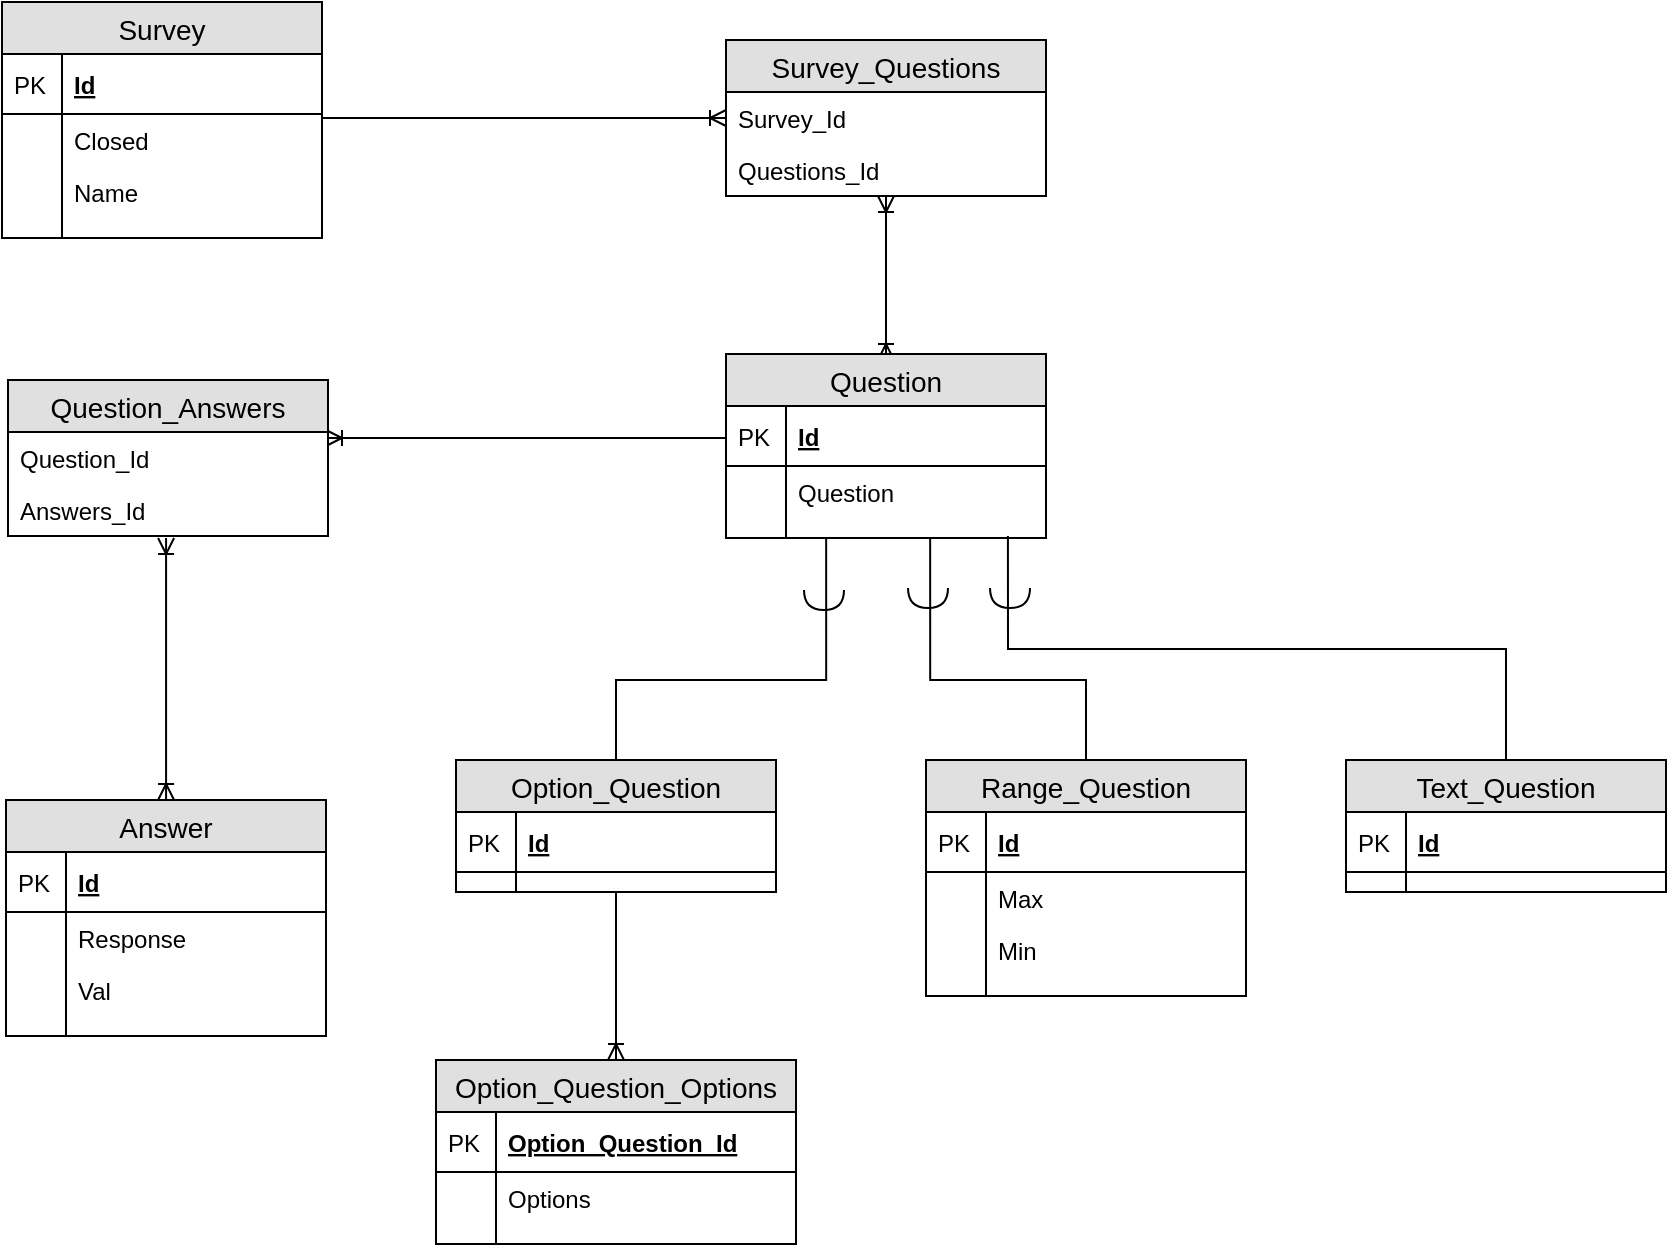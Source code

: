 <mxfile version="12.8.8" type="google"><diagram id="qvH1EDD9DoskL5Of62Fv" name="Page-1"><mxGraphModel dx="1422" dy="802" grid="1" gridSize="10" guides="1" tooltips="1" connect="1" arrows="1" fold="1" page="1" pageScale="1" pageWidth="850" pageHeight="1100" math="0" shadow="0"><root><mxCell id="0"/><mxCell id="1" parent="0"/><mxCell id="ARDJVBEeeJepD0MVhS7m-39" style="edgeStyle=orthogonalEdgeStyle;rounded=0;orthogonalLoop=1;jettySize=auto;html=1;entryX=0.5;entryY=0;entryDx=0;entryDy=0;endArrow=ERoneToMany;endFill=0;startArrow=ERoneToMany;startFill=0;" edge="1" parent="1" source="ARDJVBEeeJepD0MVhS7m-29"><mxGeometry relative="1" as="geometry"><mxPoint x="560" y="250" as="targetPoint"/></mxGeometry></mxCell><mxCell id="ARDJVBEeeJepD0MVhS7m-29" value="Survey_Questions" style="swimlane;fontStyle=0;childLayout=stackLayout;horizontal=1;startSize=26;fillColor=#e0e0e0;horizontalStack=0;resizeParent=1;resizeParentMax=0;resizeLast=0;collapsible=1;marginBottom=0;swimlaneFillColor=#ffffff;align=center;fontSize=14;" vertex="1" parent="1"><mxGeometry x="480" y="90" width="160" height="78" as="geometry"/></mxCell><mxCell id="ARDJVBEeeJepD0MVhS7m-30" value="Survey_Id" style="text;strokeColor=none;fillColor=none;spacingLeft=4;spacingRight=4;overflow=hidden;rotatable=0;points=[[0,0.5],[1,0.5]];portConstraint=eastwest;fontSize=12;" vertex="1" parent="ARDJVBEeeJepD0MVhS7m-29"><mxGeometry y="26" width="160" height="26" as="geometry"/></mxCell><mxCell id="ARDJVBEeeJepD0MVhS7m-31" value="Questions_Id" style="text;strokeColor=none;fillColor=none;spacingLeft=4;spacingRight=4;overflow=hidden;rotatable=0;points=[[0,0.5],[1,0.5]];portConstraint=eastwest;fontSize=12;" vertex="1" parent="ARDJVBEeeJepD0MVhS7m-29"><mxGeometry y="52" width="160" height="26" as="geometry"/></mxCell><mxCell id="ARDJVBEeeJepD0MVhS7m-40" style="edgeStyle=orthogonalEdgeStyle;rounded=0;orthogonalLoop=1;jettySize=auto;html=1;endArrow=ERoneToMany;endFill=0;" edge="1" parent="1"><mxGeometry relative="1" as="geometry"><mxPoint x="480" y="289" as="sourcePoint"/><mxPoint x="280" y="289" as="targetPoint"/></mxGeometry></mxCell><mxCell id="ARDJVBEeeJepD0MVhS7m-42" style="edgeStyle=orthogonalEdgeStyle;rounded=0;orthogonalLoop=1;jettySize=auto;html=1;entryX=0.313;entryY=1.077;entryDx=0;entryDy=0;entryPerimeter=0;endArrow=none;endFill=0;" edge="1" parent="1"><mxGeometry relative="1" as="geometry"><mxPoint x="425" y="450" as="sourcePoint"/><mxPoint x="530.08" y="330.002" as="targetPoint"/><Array as="points"><mxPoint x="425" y="410"/><mxPoint x="530" y="410"/></Array></mxGeometry></mxCell><mxCell id="ARDJVBEeeJepD0MVhS7m-44" style="edgeStyle=orthogonalEdgeStyle;rounded=0;orthogonalLoop=1;jettySize=auto;html=1;entryX=0.638;entryY=1.038;entryDx=0;entryDy=0;entryPerimeter=0;endArrow=none;endFill=0;" edge="1" parent="1"><mxGeometry relative="1" as="geometry"><mxPoint x="660" y="450" as="sourcePoint"/><mxPoint x="582.08" y="328.988" as="targetPoint"/><Array as="points"><mxPoint x="660" y="410"/><mxPoint x="582" y="410"/></Array></mxGeometry></mxCell><mxCell id="ARDJVBEeeJepD0MVhS7m-129" style="edgeStyle=orthogonalEdgeStyle;rounded=0;orthogonalLoop=1;jettySize=auto;html=1;entryX=0.5;entryY=0.9;entryDx=0;entryDy=0;entryPerimeter=0;startArrow=ERoneToMany;startFill=0;endArrow=none;endFill=0;" edge="1" parent="1" source="ARDJVBEeeJepD0MVhS7m-118" target="ARDJVBEeeJepD0MVhS7m-116"><mxGeometry relative="1" as="geometry"/></mxCell><mxCell id="ARDJVBEeeJepD0MVhS7m-118" value="Option_Question_Options" style="swimlane;fontStyle=0;childLayout=stackLayout;horizontal=1;startSize=26;fillColor=#e0e0e0;horizontalStack=0;resizeParent=1;resizeParentMax=0;resizeLast=0;collapsible=1;marginBottom=0;swimlaneFillColor=#ffffff;align=center;fontSize=14;" vertex="1" parent="1"><mxGeometry x="335" y="600" width="180" height="92" as="geometry"/></mxCell><mxCell id="ARDJVBEeeJepD0MVhS7m-119" value="Option_Question_Id" style="shape=partialRectangle;top=0;left=0;right=0;bottom=1;align=left;verticalAlign=middle;fillColor=none;spacingLeft=34;spacingRight=4;overflow=hidden;rotatable=0;points=[[0,0.5],[1,0.5]];portConstraint=eastwest;dropTarget=0;fontStyle=5;fontSize=12;" vertex="1" parent="ARDJVBEeeJepD0MVhS7m-118"><mxGeometry y="26" width="180" height="30" as="geometry"/></mxCell><mxCell id="ARDJVBEeeJepD0MVhS7m-120" value="PK" style="shape=partialRectangle;top=0;left=0;bottom=0;fillColor=none;align=left;verticalAlign=middle;spacingLeft=4;spacingRight=4;overflow=hidden;rotatable=0;points=[];portConstraint=eastwest;part=1;fontSize=12;" vertex="1" connectable="0" parent="ARDJVBEeeJepD0MVhS7m-119"><mxGeometry width="30" height="30" as="geometry"/></mxCell><mxCell id="ARDJVBEeeJepD0MVhS7m-123" value="Options" style="shape=partialRectangle;top=0;left=0;right=0;bottom=0;align=left;verticalAlign=top;fillColor=none;spacingLeft=34;spacingRight=4;overflow=hidden;rotatable=0;points=[[0,0.5],[1,0.5]];portConstraint=eastwest;dropTarget=0;fontSize=12;" vertex="1" parent="ARDJVBEeeJepD0MVhS7m-118"><mxGeometry y="56" width="180" height="26" as="geometry"/></mxCell><mxCell id="ARDJVBEeeJepD0MVhS7m-124" value="" style="shape=partialRectangle;top=0;left=0;bottom=0;fillColor=none;align=left;verticalAlign=top;spacingLeft=4;spacingRight=4;overflow=hidden;rotatable=0;points=[];portConstraint=eastwest;part=1;fontSize=12;" vertex="1" connectable="0" parent="ARDJVBEeeJepD0MVhS7m-123"><mxGeometry width="30" height="26" as="geometry"/></mxCell><mxCell id="ARDJVBEeeJepD0MVhS7m-127" value="" style="shape=partialRectangle;top=0;left=0;right=0;bottom=0;align=left;verticalAlign=top;fillColor=none;spacingLeft=34;spacingRight=4;overflow=hidden;rotatable=0;points=[[0,0.5],[1,0.5]];portConstraint=eastwest;dropTarget=0;fontSize=12;" vertex="1" parent="ARDJVBEeeJepD0MVhS7m-118"><mxGeometry y="82" width="180" height="10" as="geometry"/></mxCell><mxCell id="ARDJVBEeeJepD0MVhS7m-128" value="" style="shape=partialRectangle;top=0;left=0;bottom=0;fillColor=none;align=left;verticalAlign=top;spacingLeft=4;spacingRight=4;overflow=hidden;rotatable=0;points=[];portConstraint=eastwest;part=1;fontSize=12;" vertex="1" connectable="0" parent="ARDJVBEeeJepD0MVhS7m-127"><mxGeometry width="30" height="10" as="geometry"/></mxCell><mxCell id="ARDJVBEeeJepD0MVhS7m-107" value="Option_Question" style="swimlane;fontStyle=0;childLayout=stackLayout;horizontal=1;startSize=26;fillColor=#e0e0e0;horizontalStack=0;resizeParent=1;resizeParentMax=0;resizeLast=0;collapsible=1;marginBottom=0;swimlaneFillColor=#ffffff;align=center;fontSize=14;" vertex="1" parent="1"><mxGeometry x="345" y="450" width="160" height="66" as="geometry"/></mxCell><mxCell id="ARDJVBEeeJepD0MVhS7m-108" value="Id" style="shape=partialRectangle;top=0;left=0;right=0;bottom=1;align=left;verticalAlign=middle;fillColor=none;spacingLeft=34;spacingRight=4;overflow=hidden;rotatable=0;points=[[0,0.5],[1,0.5]];portConstraint=eastwest;dropTarget=0;fontStyle=5;fontSize=12;" vertex="1" parent="ARDJVBEeeJepD0MVhS7m-107"><mxGeometry y="26" width="160" height="30" as="geometry"/></mxCell><mxCell id="ARDJVBEeeJepD0MVhS7m-109" value="PK" style="shape=partialRectangle;top=0;left=0;bottom=0;fillColor=none;align=left;verticalAlign=middle;spacingLeft=4;spacingRight=4;overflow=hidden;rotatable=0;points=[];portConstraint=eastwest;part=1;fontSize=12;" vertex="1" connectable="0" parent="ARDJVBEeeJepD0MVhS7m-108"><mxGeometry width="30" height="30" as="geometry"/></mxCell><mxCell id="ARDJVBEeeJepD0MVhS7m-116" value="" style="shape=partialRectangle;top=0;left=0;right=0;bottom=0;align=left;verticalAlign=top;fillColor=none;spacingLeft=34;spacingRight=4;overflow=hidden;rotatable=0;points=[[0,0.5],[1,0.5]];portConstraint=eastwest;dropTarget=0;fontSize=12;" vertex="1" parent="ARDJVBEeeJepD0MVhS7m-107"><mxGeometry y="56" width="160" height="10" as="geometry"/></mxCell><mxCell id="ARDJVBEeeJepD0MVhS7m-117" value="" style="shape=partialRectangle;top=0;left=0;bottom=0;fillColor=none;align=left;verticalAlign=top;spacingLeft=4;spacingRight=4;overflow=hidden;rotatable=0;points=[];portConstraint=eastwest;part=1;fontSize=12;" vertex="1" connectable="0" parent="ARDJVBEeeJepD0MVhS7m-116"><mxGeometry width="30" height="10" as="geometry"/></mxCell><mxCell id="ARDJVBEeeJepD0MVhS7m-140" style="edgeStyle=orthogonalEdgeStyle;rounded=0;orthogonalLoop=1;jettySize=auto;html=1;startArrow=ERoneToMany;startFill=0;endArrow=ERoneToMany;endFill=0;entryX=0.494;entryY=1.038;entryDx=0;entryDy=0;entryPerimeter=0;" edge="1" parent="1" source="ARDJVBEeeJepD0MVhS7m-96" target="ARDJVBEeeJepD0MVhS7m-19"><mxGeometry relative="1" as="geometry"><mxPoint x="200" y="352" as="targetPoint"/></mxGeometry></mxCell><mxCell id="ARDJVBEeeJepD0MVhS7m-96" value="Answer" style="swimlane;fontStyle=0;childLayout=stackLayout;horizontal=1;startSize=26;fillColor=#e0e0e0;horizontalStack=0;resizeParent=1;resizeParentMax=0;resizeLast=0;collapsible=1;marginBottom=0;swimlaneFillColor=#ffffff;align=center;fontSize=14;" vertex="1" parent="1"><mxGeometry x="120" y="470" width="160" height="118" as="geometry"/></mxCell><mxCell id="ARDJVBEeeJepD0MVhS7m-97" value="Id" style="shape=partialRectangle;top=0;left=0;right=0;bottom=1;align=left;verticalAlign=middle;fillColor=none;spacingLeft=34;spacingRight=4;overflow=hidden;rotatable=0;points=[[0,0.5],[1,0.5]];portConstraint=eastwest;dropTarget=0;fontStyle=5;fontSize=12;" vertex="1" parent="ARDJVBEeeJepD0MVhS7m-96"><mxGeometry y="26" width="160" height="30" as="geometry"/></mxCell><mxCell id="ARDJVBEeeJepD0MVhS7m-98" value="PK" style="shape=partialRectangle;top=0;left=0;bottom=0;fillColor=none;align=left;verticalAlign=middle;spacingLeft=4;spacingRight=4;overflow=hidden;rotatable=0;points=[];portConstraint=eastwest;part=1;fontSize=12;" vertex="1" connectable="0" parent="ARDJVBEeeJepD0MVhS7m-97"><mxGeometry width="30" height="30" as="geometry"/></mxCell><mxCell id="ARDJVBEeeJepD0MVhS7m-99" value="Response" style="shape=partialRectangle;top=0;left=0;right=0;bottom=0;align=left;verticalAlign=top;fillColor=none;spacingLeft=34;spacingRight=4;overflow=hidden;rotatable=0;points=[[0,0.5],[1,0.5]];portConstraint=eastwest;dropTarget=0;fontSize=12;" vertex="1" parent="ARDJVBEeeJepD0MVhS7m-96"><mxGeometry y="56" width="160" height="26" as="geometry"/></mxCell><mxCell id="ARDJVBEeeJepD0MVhS7m-100" value="" style="shape=partialRectangle;top=0;left=0;bottom=0;fillColor=none;align=left;verticalAlign=top;spacingLeft=4;spacingRight=4;overflow=hidden;rotatable=0;points=[];portConstraint=eastwest;part=1;fontSize=12;" vertex="1" connectable="0" parent="ARDJVBEeeJepD0MVhS7m-99"><mxGeometry width="30" height="26" as="geometry"/></mxCell><mxCell id="ARDJVBEeeJepD0MVhS7m-101" value="Val" style="shape=partialRectangle;top=0;left=0;right=0;bottom=0;align=left;verticalAlign=top;fillColor=none;spacingLeft=34;spacingRight=4;overflow=hidden;rotatable=0;points=[[0,0.5],[1,0.5]];portConstraint=eastwest;dropTarget=0;fontSize=12;" vertex="1" parent="ARDJVBEeeJepD0MVhS7m-96"><mxGeometry y="82" width="160" height="26" as="geometry"/></mxCell><mxCell id="ARDJVBEeeJepD0MVhS7m-102" value="" style="shape=partialRectangle;top=0;left=0;bottom=0;fillColor=none;align=left;verticalAlign=top;spacingLeft=4;spacingRight=4;overflow=hidden;rotatable=0;points=[];portConstraint=eastwest;part=1;fontSize=12;" vertex="1" connectable="0" parent="ARDJVBEeeJepD0MVhS7m-101"><mxGeometry width="30" height="26" as="geometry"/></mxCell><mxCell id="ARDJVBEeeJepD0MVhS7m-105" value="" style="shape=partialRectangle;top=0;left=0;right=0;bottom=0;align=left;verticalAlign=top;fillColor=none;spacingLeft=34;spacingRight=4;overflow=hidden;rotatable=0;points=[[0,0.5],[1,0.5]];portConstraint=eastwest;dropTarget=0;fontSize=12;" vertex="1" parent="ARDJVBEeeJepD0MVhS7m-96"><mxGeometry y="108" width="160" height="10" as="geometry"/></mxCell><mxCell id="ARDJVBEeeJepD0MVhS7m-106" value="" style="shape=partialRectangle;top=0;left=0;bottom=0;fillColor=none;align=left;verticalAlign=top;spacingLeft=4;spacingRight=4;overflow=hidden;rotatable=0;points=[];portConstraint=eastwest;part=1;fontSize=12;" vertex="1" connectable="0" parent="ARDJVBEeeJepD0MVhS7m-105"><mxGeometry width="30" height="10" as="geometry"/></mxCell><mxCell id="ARDJVBEeeJepD0MVhS7m-142" style="edgeStyle=orthogonalEdgeStyle;rounded=0;orthogonalLoop=1;jettySize=auto;html=1;entryX=0.981;entryY=0.077;entryDx=0;entryDy=0;entryPerimeter=0;startArrow=ERoneToMany;startFill=0;endArrow=none;endFill=0;" edge="1" parent="1" source="ARDJVBEeeJepD0MVhS7m-30" target="ARDJVBEeeJepD0MVhS7m-59"><mxGeometry relative="1" as="geometry"/></mxCell><mxCell id="ARDJVBEeeJepD0MVhS7m-85" value="Question" style="swimlane;fontStyle=0;childLayout=stackLayout;horizontal=1;startSize=26;fillColor=#e0e0e0;horizontalStack=0;resizeParent=1;resizeParentMax=0;resizeLast=0;collapsible=1;marginBottom=0;swimlaneFillColor=#ffffff;align=center;fontSize=14;" vertex="1" parent="1"><mxGeometry x="480" y="247" width="160" height="92" as="geometry"/></mxCell><mxCell id="ARDJVBEeeJepD0MVhS7m-86" value="Id" style="shape=partialRectangle;top=0;left=0;right=0;bottom=1;align=left;verticalAlign=middle;fillColor=none;spacingLeft=34;spacingRight=4;overflow=hidden;rotatable=0;points=[[0,0.5],[1,0.5]];portConstraint=eastwest;dropTarget=0;fontStyle=5;fontSize=12;" vertex="1" parent="ARDJVBEeeJepD0MVhS7m-85"><mxGeometry y="26" width="160" height="30" as="geometry"/></mxCell><mxCell id="ARDJVBEeeJepD0MVhS7m-87" value="PK" style="shape=partialRectangle;top=0;left=0;bottom=0;fillColor=none;align=left;verticalAlign=middle;spacingLeft=4;spacingRight=4;overflow=hidden;rotatable=0;points=[];portConstraint=eastwest;part=1;fontSize=12;" vertex="1" connectable="0" parent="ARDJVBEeeJepD0MVhS7m-86"><mxGeometry width="30" height="30" as="geometry"/></mxCell><mxCell id="ARDJVBEeeJepD0MVhS7m-88" value="Question" style="shape=partialRectangle;top=0;left=0;right=0;bottom=0;align=left;verticalAlign=top;fillColor=none;spacingLeft=34;spacingRight=4;overflow=hidden;rotatable=0;points=[[0,0.5],[1,0.5]];portConstraint=eastwest;dropTarget=0;fontSize=12;" vertex="1" parent="ARDJVBEeeJepD0MVhS7m-85"><mxGeometry y="56" width="160" height="26" as="geometry"/></mxCell><mxCell id="ARDJVBEeeJepD0MVhS7m-89" value="" style="shape=partialRectangle;top=0;left=0;bottom=0;fillColor=none;align=left;verticalAlign=top;spacingLeft=4;spacingRight=4;overflow=hidden;rotatable=0;points=[];portConstraint=eastwest;part=1;fontSize=12;" vertex="1" connectable="0" parent="ARDJVBEeeJepD0MVhS7m-88"><mxGeometry width="30" height="26" as="geometry"/></mxCell><mxCell id="ARDJVBEeeJepD0MVhS7m-94" value="" style="shape=partialRectangle;top=0;left=0;right=0;bottom=0;align=left;verticalAlign=top;fillColor=none;spacingLeft=34;spacingRight=4;overflow=hidden;rotatable=0;points=[[0,0.5],[1,0.5]];portConstraint=eastwest;dropTarget=0;fontSize=12;" vertex="1" parent="ARDJVBEeeJepD0MVhS7m-85"><mxGeometry y="82" width="160" height="10" as="geometry"/></mxCell><mxCell id="ARDJVBEeeJepD0MVhS7m-95" value="" style="shape=partialRectangle;top=0;left=0;bottom=0;fillColor=none;align=left;verticalAlign=top;spacingLeft=4;spacingRight=4;overflow=hidden;rotatable=0;points=[];portConstraint=eastwest;part=1;fontSize=12;" vertex="1" connectable="0" parent="ARDJVBEeeJepD0MVhS7m-94"><mxGeometry width="30" height="10" as="geometry"/></mxCell><mxCell id="ARDJVBEeeJepD0MVhS7m-143" value="Range_Question" style="swimlane;fontStyle=0;childLayout=stackLayout;horizontal=1;startSize=26;fillColor=#e0e0e0;horizontalStack=0;resizeParent=1;resizeParentMax=0;resizeLast=0;collapsible=1;marginBottom=0;swimlaneFillColor=#ffffff;align=center;fontSize=14;" vertex="1" parent="1"><mxGeometry x="580" y="450" width="160" height="118" as="geometry"/></mxCell><mxCell id="ARDJVBEeeJepD0MVhS7m-144" value="Id" style="shape=partialRectangle;top=0;left=0;right=0;bottom=1;align=left;verticalAlign=middle;fillColor=none;spacingLeft=34;spacingRight=4;overflow=hidden;rotatable=0;points=[[0,0.5],[1,0.5]];portConstraint=eastwest;dropTarget=0;fontStyle=5;fontSize=12;" vertex="1" parent="ARDJVBEeeJepD0MVhS7m-143"><mxGeometry y="26" width="160" height="30" as="geometry"/></mxCell><mxCell id="ARDJVBEeeJepD0MVhS7m-145" value="PK" style="shape=partialRectangle;top=0;left=0;bottom=0;fillColor=none;align=left;verticalAlign=middle;spacingLeft=4;spacingRight=4;overflow=hidden;rotatable=0;points=[];portConstraint=eastwest;part=1;fontSize=12;" vertex="1" connectable="0" parent="ARDJVBEeeJepD0MVhS7m-144"><mxGeometry width="30" height="30" as="geometry"/></mxCell><mxCell id="ARDJVBEeeJepD0MVhS7m-146" value="Max" style="shape=partialRectangle;top=0;left=0;right=0;bottom=0;align=left;verticalAlign=top;fillColor=none;spacingLeft=34;spacingRight=4;overflow=hidden;rotatable=0;points=[[0,0.5],[1,0.5]];portConstraint=eastwest;dropTarget=0;fontSize=12;" vertex="1" parent="ARDJVBEeeJepD0MVhS7m-143"><mxGeometry y="56" width="160" height="26" as="geometry"/></mxCell><mxCell id="ARDJVBEeeJepD0MVhS7m-147" value="" style="shape=partialRectangle;top=0;left=0;bottom=0;fillColor=none;align=left;verticalAlign=top;spacingLeft=4;spacingRight=4;overflow=hidden;rotatable=0;points=[];portConstraint=eastwest;part=1;fontSize=12;" vertex="1" connectable="0" parent="ARDJVBEeeJepD0MVhS7m-146"><mxGeometry width="30" height="26" as="geometry"/></mxCell><mxCell id="ARDJVBEeeJepD0MVhS7m-148" value="Min" style="shape=partialRectangle;top=0;left=0;right=0;bottom=0;align=left;verticalAlign=top;fillColor=none;spacingLeft=34;spacingRight=4;overflow=hidden;rotatable=0;points=[[0,0.5],[1,0.5]];portConstraint=eastwest;dropTarget=0;fontSize=12;" vertex="1" parent="ARDJVBEeeJepD0MVhS7m-143"><mxGeometry y="82" width="160" height="26" as="geometry"/></mxCell><mxCell id="ARDJVBEeeJepD0MVhS7m-149" value="" style="shape=partialRectangle;top=0;left=0;bottom=0;fillColor=none;align=left;verticalAlign=top;spacingLeft=4;spacingRight=4;overflow=hidden;rotatable=0;points=[];portConstraint=eastwest;part=1;fontSize=12;" vertex="1" connectable="0" parent="ARDJVBEeeJepD0MVhS7m-148"><mxGeometry width="30" height="26" as="geometry"/></mxCell><mxCell id="ARDJVBEeeJepD0MVhS7m-152" value="" style="shape=partialRectangle;top=0;left=0;right=0;bottom=0;align=left;verticalAlign=top;fillColor=none;spacingLeft=34;spacingRight=4;overflow=hidden;rotatable=0;points=[[0,0.5],[1,0.5]];portConstraint=eastwest;dropTarget=0;fontSize=12;" vertex="1" parent="ARDJVBEeeJepD0MVhS7m-143"><mxGeometry y="108" width="160" height="10" as="geometry"/></mxCell><mxCell id="ARDJVBEeeJepD0MVhS7m-153" value="" style="shape=partialRectangle;top=0;left=0;bottom=0;fillColor=none;align=left;verticalAlign=top;spacingLeft=4;spacingRight=4;overflow=hidden;rotatable=0;points=[];portConstraint=eastwest;part=1;fontSize=12;" vertex="1" connectable="0" parent="ARDJVBEeeJepD0MVhS7m-152"><mxGeometry width="30" height="10" as="geometry"/></mxCell><mxCell id="ARDJVBEeeJepD0MVhS7m-165" value="" style="shape=requiredInterface;html=1;verticalLabelPosition=bottom;rotation=90;" vertex="1" parent="1"><mxGeometry x="524" y="360" width="10" height="20" as="geometry"/></mxCell><mxCell id="ARDJVBEeeJepD0MVhS7m-56" value="Survey" style="swimlane;fontStyle=0;childLayout=stackLayout;horizontal=1;startSize=26;fillColor=#e0e0e0;horizontalStack=0;resizeParent=1;resizeParentMax=0;resizeLast=0;collapsible=1;marginBottom=0;swimlaneFillColor=#ffffff;align=center;fontSize=14;" vertex="1" parent="1"><mxGeometry x="118" y="71" width="160" height="118" as="geometry"/></mxCell><mxCell id="ARDJVBEeeJepD0MVhS7m-57" value="Id" style="shape=partialRectangle;top=0;left=0;right=0;bottom=1;align=left;verticalAlign=middle;fillColor=none;spacingLeft=34;spacingRight=4;overflow=hidden;rotatable=0;points=[[0,0.5],[1,0.5]];portConstraint=eastwest;dropTarget=0;fontStyle=5;fontSize=12;" vertex="1" parent="ARDJVBEeeJepD0MVhS7m-56"><mxGeometry y="26" width="160" height="30" as="geometry"/></mxCell><mxCell id="ARDJVBEeeJepD0MVhS7m-58" value="PK" style="shape=partialRectangle;top=0;left=0;bottom=0;fillColor=none;align=left;verticalAlign=middle;spacingLeft=4;spacingRight=4;overflow=hidden;rotatable=0;points=[];portConstraint=eastwest;part=1;fontSize=12;" vertex="1" connectable="0" parent="ARDJVBEeeJepD0MVhS7m-57"><mxGeometry width="30" height="30" as="geometry"/></mxCell><mxCell id="ARDJVBEeeJepD0MVhS7m-59" value="Closed" style="shape=partialRectangle;top=0;left=0;right=0;bottom=0;align=left;verticalAlign=top;fillColor=none;spacingLeft=34;spacingRight=4;overflow=hidden;rotatable=0;points=[[0,0.5],[1,0.5]];portConstraint=eastwest;dropTarget=0;fontSize=12;" vertex="1" parent="ARDJVBEeeJepD0MVhS7m-56"><mxGeometry y="56" width="160" height="26" as="geometry"/></mxCell><mxCell id="ARDJVBEeeJepD0MVhS7m-60" value="" style="shape=partialRectangle;top=0;left=0;bottom=0;fillColor=none;align=left;verticalAlign=top;spacingLeft=4;spacingRight=4;overflow=hidden;rotatable=0;points=[];portConstraint=eastwest;part=1;fontSize=12;" vertex="1" connectable="0" parent="ARDJVBEeeJepD0MVhS7m-59"><mxGeometry width="30" height="26" as="geometry"/></mxCell><mxCell id="ARDJVBEeeJepD0MVhS7m-61" value="Name" style="shape=partialRectangle;top=0;left=0;right=0;bottom=0;align=left;verticalAlign=top;fillColor=none;spacingLeft=34;spacingRight=4;overflow=hidden;rotatable=0;points=[[0,0.5],[1,0.5]];portConstraint=eastwest;dropTarget=0;fontSize=12;" vertex="1" parent="ARDJVBEeeJepD0MVhS7m-56"><mxGeometry y="82" width="160" height="26" as="geometry"/></mxCell><mxCell id="ARDJVBEeeJepD0MVhS7m-62" value="" style="shape=partialRectangle;top=0;left=0;bottom=0;fillColor=none;align=left;verticalAlign=top;spacingLeft=4;spacingRight=4;overflow=hidden;rotatable=0;points=[];portConstraint=eastwest;part=1;fontSize=12;" vertex="1" connectable="0" parent="ARDJVBEeeJepD0MVhS7m-61"><mxGeometry width="30" height="26" as="geometry"/></mxCell><mxCell id="ARDJVBEeeJepD0MVhS7m-65" value="" style="shape=partialRectangle;top=0;left=0;right=0;bottom=0;align=left;verticalAlign=top;fillColor=none;spacingLeft=34;spacingRight=4;overflow=hidden;rotatable=0;points=[[0,0.5],[1,0.5]];portConstraint=eastwest;dropTarget=0;fontSize=12;" vertex="1" parent="ARDJVBEeeJepD0MVhS7m-56"><mxGeometry y="108" width="160" height="10" as="geometry"/></mxCell><mxCell id="ARDJVBEeeJepD0MVhS7m-66" value="" style="shape=partialRectangle;top=0;left=0;bottom=0;fillColor=none;align=left;verticalAlign=top;spacingLeft=4;spacingRight=4;overflow=hidden;rotatable=0;points=[];portConstraint=eastwest;part=1;fontSize=12;" vertex="1" connectable="0" parent="ARDJVBEeeJepD0MVhS7m-65"><mxGeometry width="30" height="10" as="geometry"/></mxCell><mxCell id="ARDJVBEeeJepD0MVhS7m-170" value="" style="shape=requiredInterface;html=1;verticalLabelPosition=bottom;rotation=90;" vertex="1" parent="1"><mxGeometry x="576" y="359" width="10" height="20" as="geometry"/></mxCell><mxCell id="ARDJVBEeeJepD0MVhS7m-171" value="" style="shape=requiredInterface;html=1;verticalLabelPosition=bottom;rotation=90;" vertex="1" parent="1"><mxGeometry x="617" y="359" width="10" height="20" as="geometry"/></mxCell><mxCell id="ARDJVBEeeJepD0MVhS7m-174" style="edgeStyle=orthogonalEdgeStyle;rounded=0;orthogonalLoop=1;jettySize=auto;html=1;entryX=0.881;entryY=0.9;entryDx=0;entryDy=0;entryPerimeter=0;startArrow=none;startFill=0;endArrow=none;endFill=0;" edge="1" parent="1" source="ARDJVBEeeJepD0MVhS7m-154" target="ARDJVBEeeJepD0MVhS7m-94"><mxGeometry relative="1" as="geometry"/></mxCell><mxCell id="ARDJVBEeeJepD0MVhS7m-154" value="Text_Question" style="swimlane;fontStyle=0;childLayout=stackLayout;horizontal=1;startSize=26;fillColor=#e0e0e0;horizontalStack=0;resizeParent=1;resizeParentMax=0;resizeLast=0;collapsible=1;marginBottom=0;swimlaneFillColor=#ffffff;align=center;fontSize=14;" vertex="1" parent="1"><mxGeometry x="790" y="450" width="160" height="66" as="geometry"/></mxCell><mxCell id="ARDJVBEeeJepD0MVhS7m-155" value="Id" style="shape=partialRectangle;top=0;left=0;right=0;bottom=1;align=left;verticalAlign=middle;fillColor=none;spacingLeft=34;spacingRight=4;overflow=hidden;rotatable=0;points=[[0,0.5],[1,0.5]];portConstraint=eastwest;dropTarget=0;fontStyle=5;fontSize=12;" vertex="1" parent="ARDJVBEeeJepD0MVhS7m-154"><mxGeometry y="26" width="160" height="30" as="geometry"/></mxCell><mxCell id="ARDJVBEeeJepD0MVhS7m-156" value="PK" style="shape=partialRectangle;top=0;left=0;bottom=0;fillColor=none;align=left;verticalAlign=middle;spacingLeft=4;spacingRight=4;overflow=hidden;rotatable=0;points=[];portConstraint=eastwest;part=1;fontSize=12;" vertex="1" connectable="0" parent="ARDJVBEeeJepD0MVhS7m-155"><mxGeometry width="30" height="30" as="geometry"/></mxCell><mxCell id="ARDJVBEeeJepD0MVhS7m-163" value="" style="shape=partialRectangle;top=0;left=0;right=0;bottom=0;align=left;verticalAlign=top;fillColor=none;spacingLeft=34;spacingRight=4;overflow=hidden;rotatable=0;points=[[0,0.5],[1,0.5]];portConstraint=eastwest;dropTarget=0;fontSize=12;" vertex="1" parent="ARDJVBEeeJepD0MVhS7m-154"><mxGeometry y="56" width="160" height="10" as="geometry"/></mxCell><mxCell id="ARDJVBEeeJepD0MVhS7m-164" value="" style="shape=partialRectangle;top=0;left=0;bottom=0;fillColor=none;align=left;verticalAlign=top;spacingLeft=4;spacingRight=4;overflow=hidden;rotatable=0;points=[];portConstraint=eastwest;part=1;fontSize=12;" vertex="1" connectable="0" parent="ARDJVBEeeJepD0MVhS7m-163"><mxGeometry width="30" height="10" as="geometry"/></mxCell><mxCell id="ARDJVBEeeJepD0MVhS7m-17" value="Question_Answers" style="swimlane;fontStyle=0;childLayout=stackLayout;horizontal=1;startSize=26;fillColor=#e0e0e0;horizontalStack=0;resizeParent=1;resizeParentMax=0;resizeLast=0;collapsible=1;marginBottom=0;swimlaneFillColor=#ffffff;align=center;fontSize=14;" vertex="1" parent="1"><mxGeometry x="121" y="260" width="160" height="78" as="geometry"/></mxCell><mxCell id="ARDJVBEeeJepD0MVhS7m-18" value="Question_Id" style="text;strokeColor=none;fillColor=none;spacingLeft=4;spacingRight=4;overflow=hidden;rotatable=0;points=[[0,0.5],[1,0.5]];portConstraint=eastwest;fontSize=12;" vertex="1" parent="ARDJVBEeeJepD0MVhS7m-17"><mxGeometry y="26" width="160" height="26" as="geometry"/></mxCell><mxCell id="ARDJVBEeeJepD0MVhS7m-19" value="Answers_Id" style="text;strokeColor=none;fillColor=none;spacingLeft=4;spacingRight=4;overflow=hidden;rotatable=0;points=[[0,0.5],[1,0.5]];portConstraint=eastwest;fontSize=12;" vertex="1" parent="ARDJVBEeeJepD0MVhS7m-17"><mxGeometry y="52" width="160" height="26" as="geometry"/></mxCell></root></mxGraphModel></diagram></mxfile>